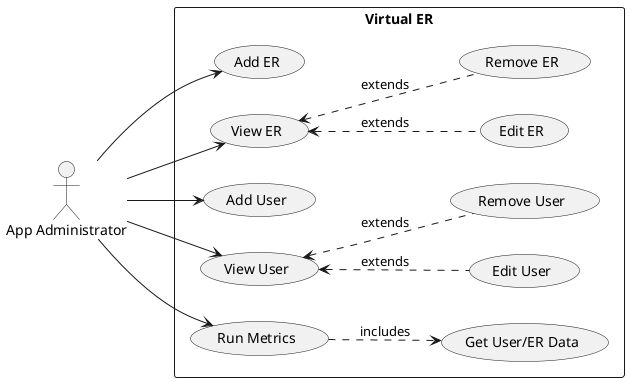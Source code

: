 @startuml
left to right direction
actor "App Administrator" as a

rectangle "Virtual ER" {
  usecase "Add ER" as AER
  usecase "View ER" as VER
  usecase "Add User" as AU
  usecase "View User" as VU
  usecase "Run Metrics" as RM

  usecase "Edit ER" as EER
  usecase "Remove ER" as RER

  usecase "Edit User" as EU
  usecase "Remove User" as RU

  usecase "Get User/ER Data" as GD

}
a --> AER
a --> VER
a --> AU
a --> VU
a --> RM
VER <.. EER : extends
VER <.. RER : extends
VU <.. EU : extends
VU <.. RU : extends
RM ..> GD : includes
@enduml
